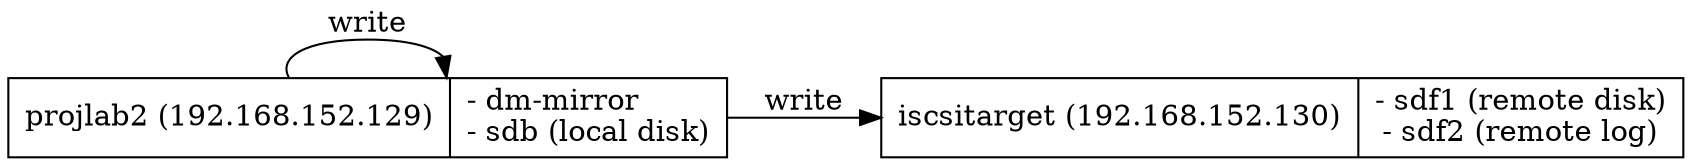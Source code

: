 digraph G {
        node [shape=record]
        m0 [label="{projlab2 (192.168.152.129)\l|- dm-mirror\l- sdb (local disk)}"]
        m1 [label="{iscsitarget (192.168.152.130)\l|- sdf1 (remote disk)\l- sdf2 (remote log)}"]
	rankdir=LR
        m0 -> m0 [label="write"]
        m0 -> m1 [label="write"]
}
